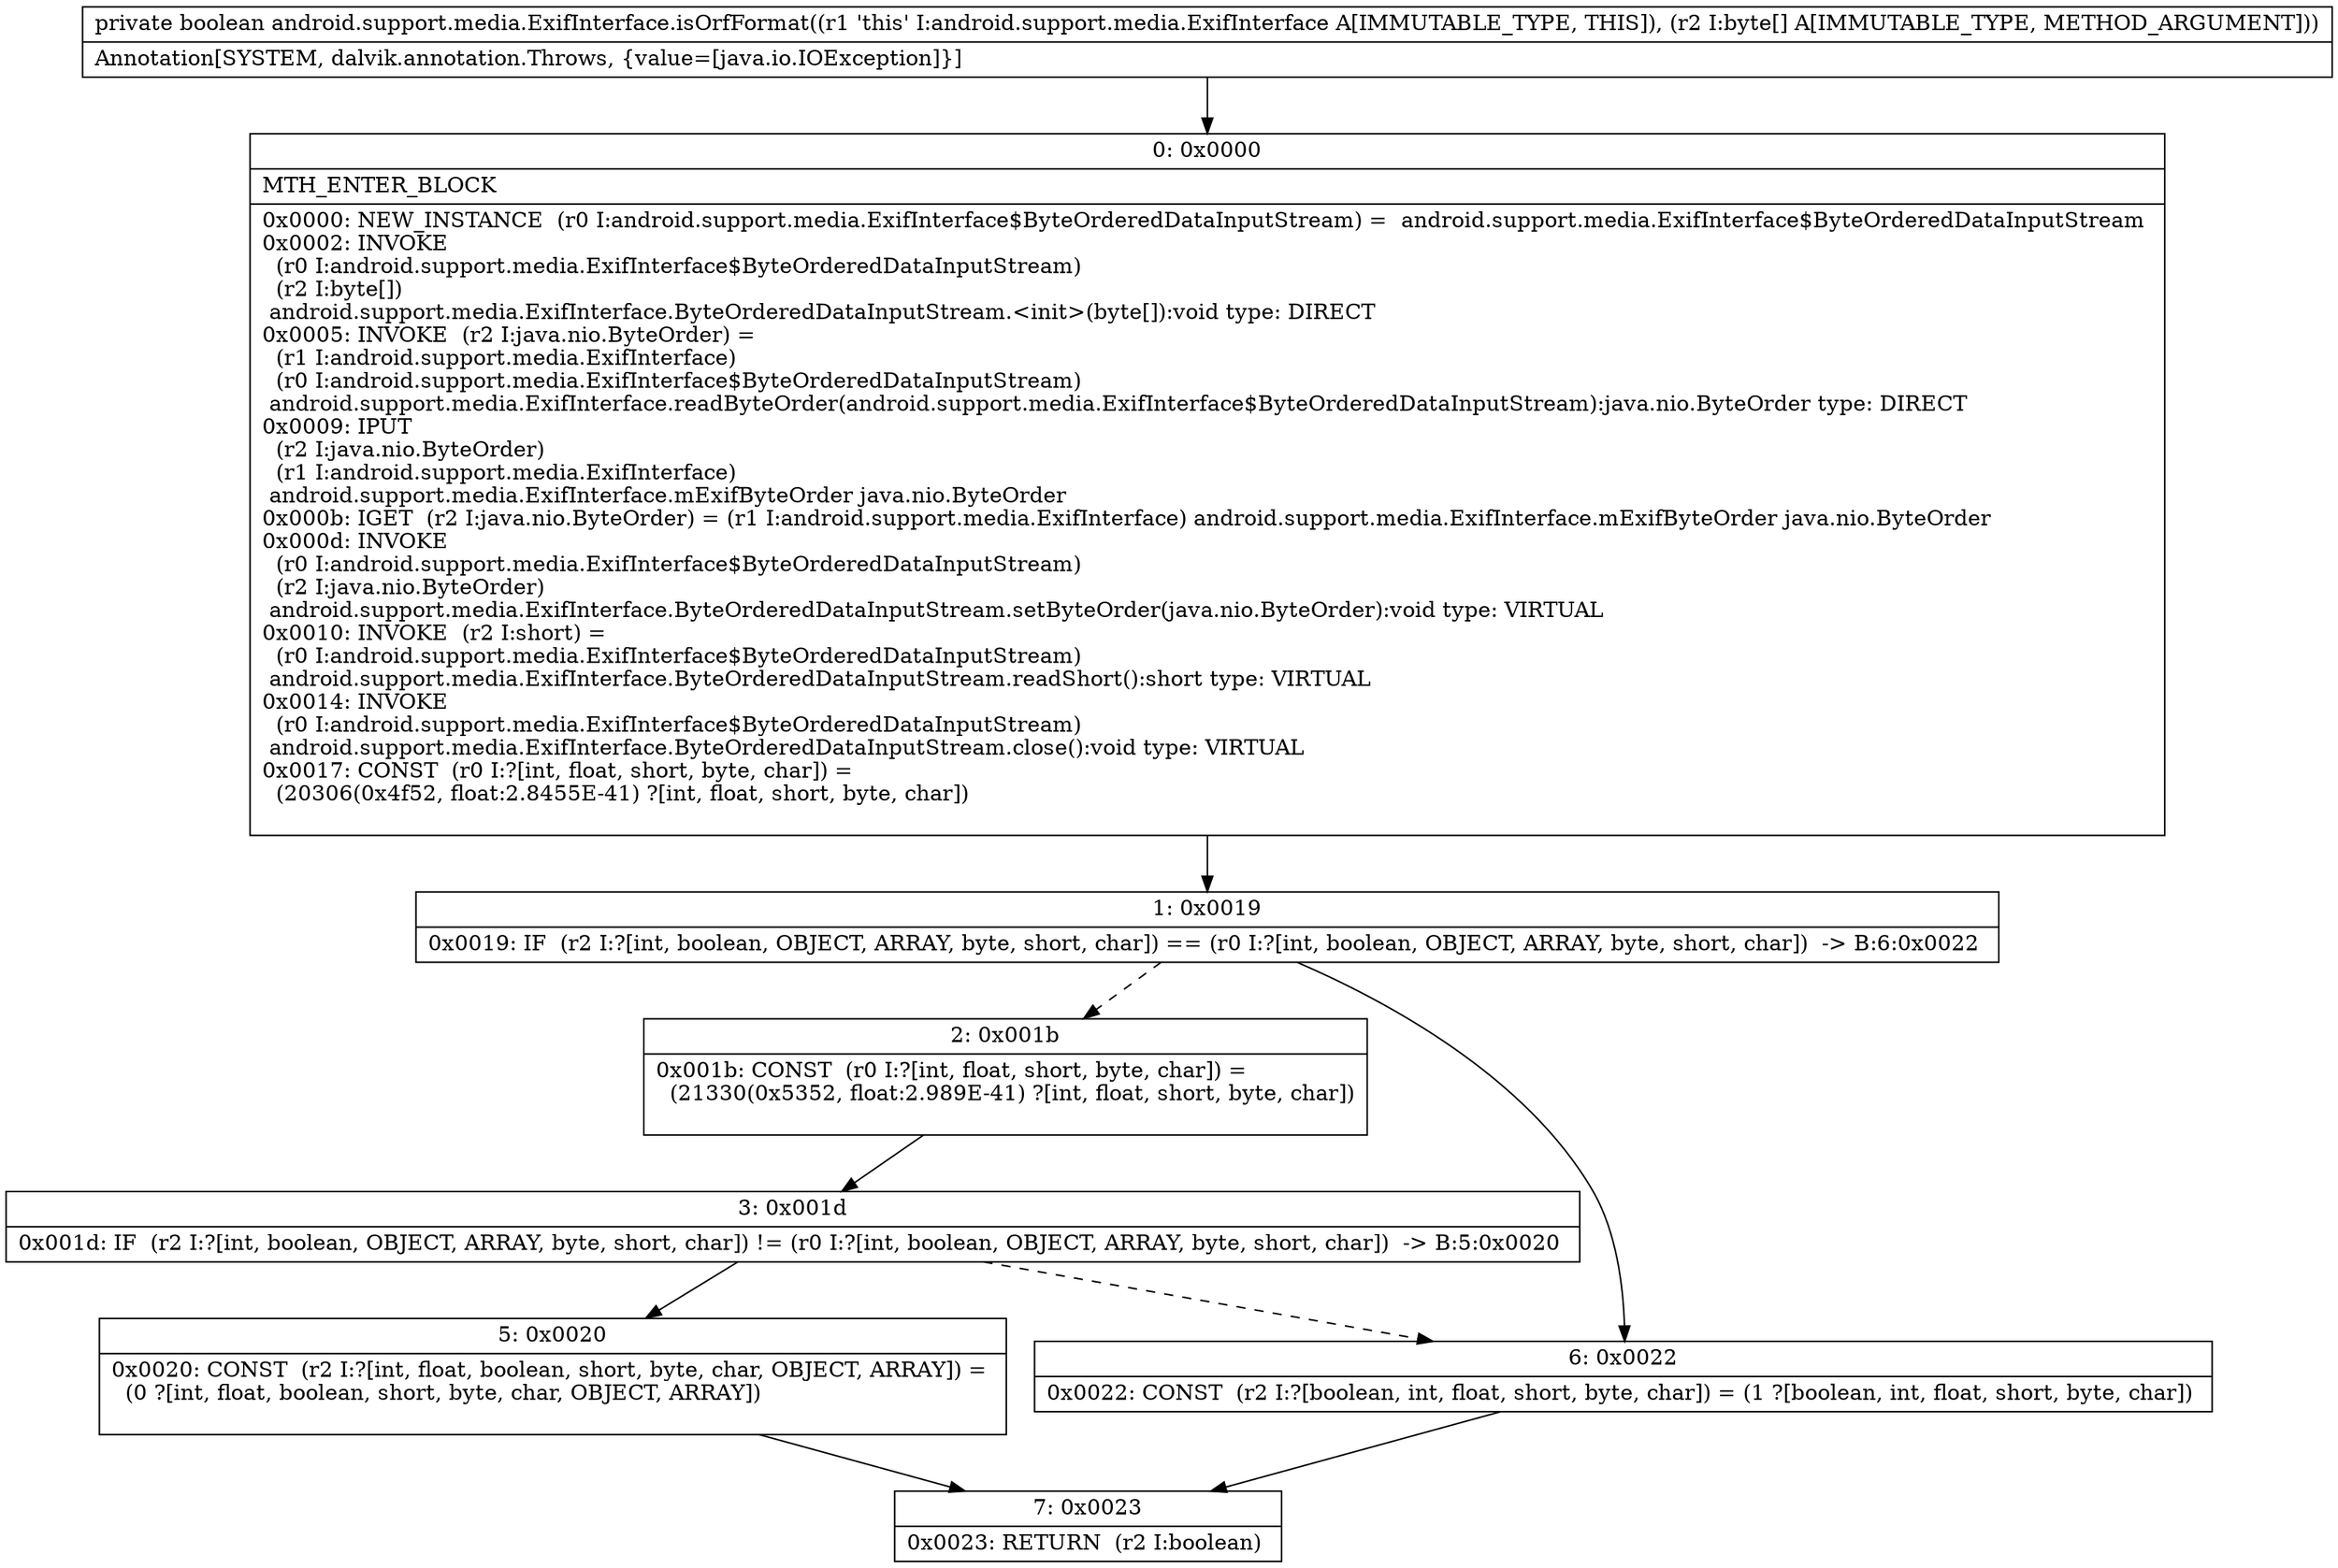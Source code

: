 digraph "CFG forandroid.support.media.ExifInterface.isOrfFormat([B)Z" {
Node_0 [shape=record,label="{0\:\ 0x0000|MTH_ENTER_BLOCK\l|0x0000: NEW_INSTANCE  (r0 I:android.support.media.ExifInterface$ByteOrderedDataInputStream) =  android.support.media.ExifInterface$ByteOrderedDataInputStream \l0x0002: INVOKE  \l  (r0 I:android.support.media.ExifInterface$ByteOrderedDataInputStream)\l  (r2 I:byte[])\l android.support.media.ExifInterface.ByteOrderedDataInputStream.\<init\>(byte[]):void type: DIRECT \l0x0005: INVOKE  (r2 I:java.nio.ByteOrder) = \l  (r1 I:android.support.media.ExifInterface)\l  (r0 I:android.support.media.ExifInterface$ByteOrderedDataInputStream)\l android.support.media.ExifInterface.readByteOrder(android.support.media.ExifInterface$ByteOrderedDataInputStream):java.nio.ByteOrder type: DIRECT \l0x0009: IPUT  \l  (r2 I:java.nio.ByteOrder)\l  (r1 I:android.support.media.ExifInterface)\l android.support.media.ExifInterface.mExifByteOrder java.nio.ByteOrder \l0x000b: IGET  (r2 I:java.nio.ByteOrder) = (r1 I:android.support.media.ExifInterface) android.support.media.ExifInterface.mExifByteOrder java.nio.ByteOrder \l0x000d: INVOKE  \l  (r0 I:android.support.media.ExifInterface$ByteOrderedDataInputStream)\l  (r2 I:java.nio.ByteOrder)\l android.support.media.ExifInterface.ByteOrderedDataInputStream.setByteOrder(java.nio.ByteOrder):void type: VIRTUAL \l0x0010: INVOKE  (r2 I:short) = \l  (r0 I:android.support.media.ExifInterface$ByteOrderedDataInputStream)\l android.support.media.ExifInterface.ByteOrderedDataInputStream.readShort():short type: VIRTUAL \l0x0014: INVOKE  \l  (r0 I:android.support.media.ExifInterface$ByteOrderedDataInputStream)\l android.support.media.ExifInterface.ByteOrderedDataInputStream.close():void type: VIRTUAL \l0x0017: CONST  (r0 I:?[int, float, short, byte, char]) = \l  (20306(0x4f52, float:2.8455E\-41) ?[int, float, short, byte, char])\l \l}"];
Node_1 [shape=record,label="{1\:\ 0x0019|0x0019: IF  (r2 I:?[int, boolean, OBJECT, ARRAY, byte, short, char]) == (r0 I:?[int, boolean, OBJECT, ARRAY, byte, short, char])  \-\> B:6:0x0022 \l}"];
Node_2 [shape=record,label="{2\:\ 0x001b|0x001b: CONST  (r0 I:?[int, float, short, byte, char]) = \l  (21330(0x5352, float:2.989E\-41) ?[int, float, short, byte, char])\l \l}"];
Node_3 [shape=record,label="{3\:\ 0x001d|0x001d: IF  (r2 I:?[int, boolean, OBJECT, ARRAY, byte, short, char]) != (r0 I:?[int, boolean, OBJECT, ARRAY, byte, short, char])  \-\> B:5:0x0020 \l}"];
Node_5 [shape=record,label="{5\:\ 0x0020|0x0020: CONST  (r2 I:?[int, float, boolean, short, byte, char, OBJECT, ARRAY]) = \l  (0 ?[int, float, boolean, short, byte, char, OBJECT, ARRAY])\l \l}"];
Node_6 [shape=record,label="{6\:\ 0x0022|0x0022: CONST  (r2 I:?[boolean, int, float, short, byte, char]) = (1 ?[boolean, int, float, short, byte, char]) \l}"];
Node_7 [shape=record,label="{7\:\ 0x0023|0x0023: RETURN  (r2 I:boolean) \l}"];
MethodNode[shape=record,label="{private boolean android.support.media.ExifInterface.isOrfFormat((r1 'this' I:android.support.media.ExifInterface A[IMMUTABLE_TYPE, THIS]), (r2 I:byte[] A[IMMUTABLE_TYPE, METHOD_ARGUMENT]))  | Annotation[SYSTEM, dalvik.annotation.Throws, \{value=[java.io.IOException]\}]\l}"];
MethodNode -> Node_0;
Node_0 -> Node_1;
Node_1 -> Node_2[style=dashed];
Node_1 -> Node_6;
Node_2 -> Node_3;
Node_3 -> Node_5;
Node_3 -> Node_6[style=dashed];
Node_5 -> Node_7;
Node_6 -> Node_7;
}

